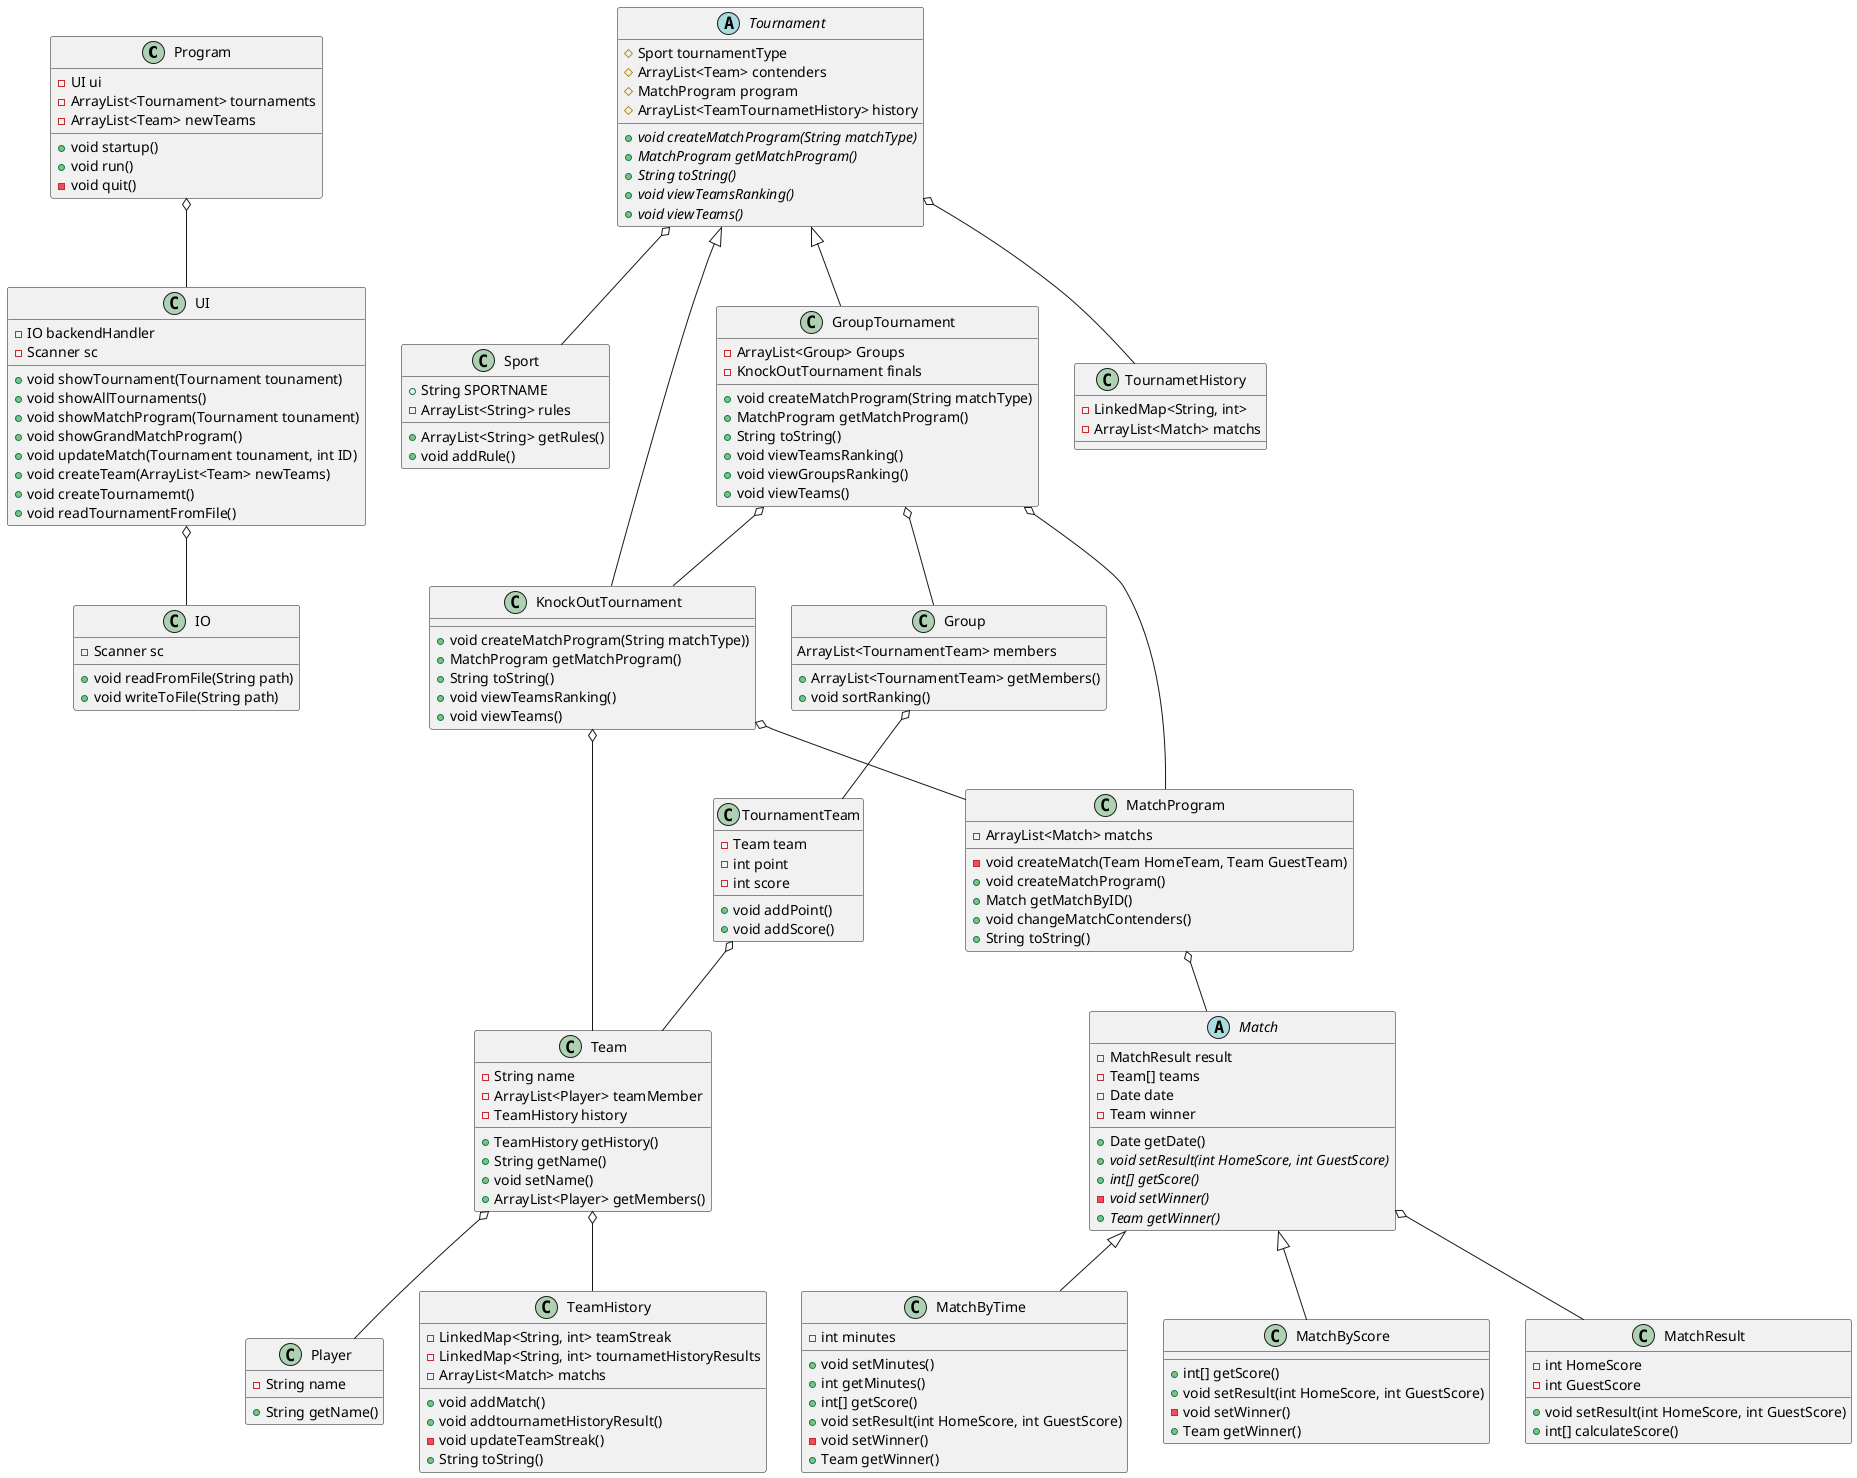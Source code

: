 @startuml

class Program {
    - UI ui
    - ArrayList<Tournament> tournaments
    - ArrayList<Team> newTeams
    + void startup()
    + void run()
    - void quit()
}


class UI{
    - IO backendHandler
    - Scanner sc
    + void showTournament(Tournament tounament)
    + void showAllTournaments()
    + void showMatchProgram(Tournament tounament)
    + void showGrandMatchProgram()
    + void updateMatch(Tournament tounament, int ID)
    + void createTeam(ArrayList<Team> newTeams)
    + void createTournamemt()
    + void readTournamentFromFile()
}

class IO{
    - Scanner sc
    + void readFromFile(String path)
    + void writeToFile(String path)
}





abstract class Tournament {
     # Sport tournamentType
     # ArrayList<Team> contenders
     # MatchProgram program
     # ArrayList<TeamTournametHistory> history

     + {abstract} void createMatchProgram(String matchType)
     + {abstract} MatchProgram getMatchProgram()
     + {abstract} String toString()
     + {abstract} void viewTeamsRanking()
     + {abstract} void viewTeams()
}
class Sport {
    + String SPORTNAME
    - ArrayList<String> rules

    + ArrayList<String> getRules()
    + void addRule()
}
class GroupTournament
{
    - ArrayList<Group> Groups
    - KnockOutTournament finals
    + void createMatchProgram(String matchType)
    + MatchProgram getMatchProgram()
    + String toString()
    + void viewTeamsRanking()
    + void viewGroupsRanking()
    + void viewTeams()
}

class TournamentTeam {
    - Team team
    - int point
    - int score

    + void addPoint()
    + void addScore()
}

class Group {
    ArrayList<TournamentTeam> members

    + ArrayList<TournamentTeam> getMembers()
    + void sortRanking()
}

class KnockOutTournament
{

    + void createMatchProgram(String matchType))
    + MatchProgram getMatchProgram()
    + String toString()
    + void viewTeamsRanking()
    + void viewTeams()
}

class TournametHistory{
    - LinkedMap<String, int>
    - ArrayList<Match> matchs
}

class Team {
    - String name
    - ArrayList<Player> teamMember
    - TeamHistory history

    + TeamHistory getHistory()
    + String getName()
    + void setName()
    + ArrayList<Player> getMembers()
}

class TeamHistory {
    - LinkedMap<String, int> teamStreak
    - LinkedMap<String, int> tournametHistoryResults
    - ArrayList<Match> matchs

    + void addMatch()
    + void addtournametHistoryResult()
    - void updateTeamStreak()
    + String toString()
}

class Player {
    - String name

    + String getName()
}

class MatchProgram {
    - ArrayList<Match> matchs

    - void createMatch(Team HomeTeam, Team GuestTeam)
    + void createMatchProgram()
    + Match getMatchByID()
    + void changeMatchContenders()
    + String toString()
}

abstract class Match {
    - MatchResult result
    - Team[] teams
    - Date date
    - Team winner

    + Date getDate()
    + {abstract} void setResult(int HomeScore, int GuestScore)
    + {abstract} int[] getScore()
    - {abstract} void setWinner()
    + {abstract} Team getWinner()
}

class MatchByTime {
    - int minutes

    + void setMinutes()
    + int getMinutes()
    + int[] getScore()
    + void setResult(int HomeScore, int GuestScore)
    - void setWinner()
    + Team getWinner()
}

class MatchByScore {


    + int[] getScore()
    + void setResult(int HomeScore, int GuestScore)
    - void setWinner()
    + Team getWinner()
}

class MatchResult {
    - int HomeScore
    - int GuestScore

    + void setResult(int HomeScore, int GuestScore)
    + int[] calculateScore()
}


Team o-- Player
Team o-- TeamHistory


Match <|-- MatchByScore
Match <|-- MatchByTime

Tournament o-- Sport
Tournament o-- TournametHistory
Tournament <|-- KnockOutTournament
Tournament <|-- GroupTournament
Match o-- MatchResult
MatchProgram o-- Match
Group o-- TournamentTeam
GroupTournament o-- Group
TournamentTeam o-- Team
KnockOutTournament o-- Team

KnockOutTournament o-- MatchProgram
GroupTournament o-- MatchProgram
GroupTournament o-- KnockOutTournament

Program o-- UI
UI o-- IO


@enduml